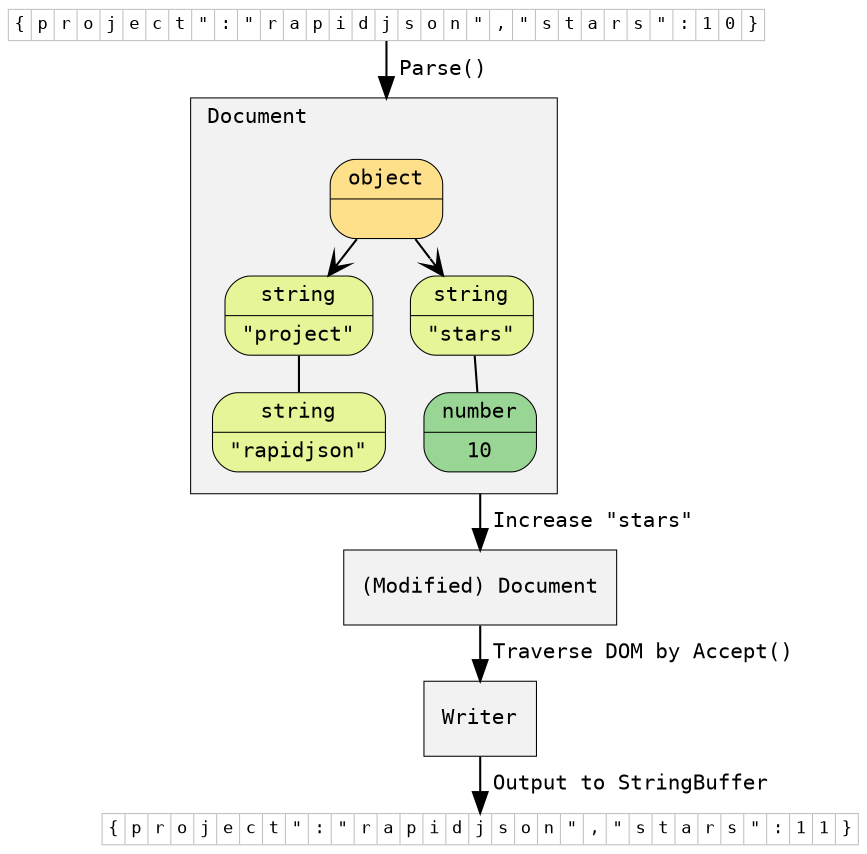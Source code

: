 digraph {
	compound=true
	fontname="Inconsolata, Consolas"
	fontsize=10
	margin="0,0"
	ranksep=0.2
	penwidth=0.5
	
	node [fontname="Inconsolata, Consolas", fontsize=10, penwidth=0.5]
	edge [fontname="Inconsolata, Consolas", fontsize=10, arrowhead=normal]

	{
		node [shape=record, fontsize="8", margin="0.04", height=0.2, color=gray]
		srcjson [label="\{|p|r|o|j|e|c|t|\"|:|\"|r|a|p|i|d|j|s|o|n|\"|,|\"|s|t|a|r|s|\"|:|1|0|\}"]
		dstjson [label="\{|p|r|o|j|e|c|t|\"|:|\"|r|a|p|i|d|j|s|o|n|\"|,|\"|s|t|a|r|s|\"|:|1|1|\}"]
	}

	{
		node [shape="box", style="filled", fillcolor="gray95"]
		Document2 [label="(Modified) Document"]
		Writer
	}

	subgraph cluster1 {
		margin="10,10"
		labeljust="left"
		label = "Document"
		style=filled
		fillcolor=gray95
		node [shape=Mrecord, style=filled, colorscheme=spectral7]
		
		root [label="{object|}", fillcolor=3]

		{			
			project [label="{string|\"project\"}", fillcolor=5]
			rapidjson [label="{string|\"rapidjson\"}", fillcolor=5]
			stars [label="{string|\"stars\"}", fillcolor=5]
			ten [label="{number|10}", fillcolor=6]
		}

		edge [arrowhead=vee]
		root -> { project; stars }

		edge [arrowhead="none"]
		project -> rapidjson
		stars -> ten
	}

	srcjson -> root [label=" Parse()", lhead="cluster1"]

	ten -> Document2 [label=" Increase \"stars\"", ltail="cluster1" ]
	Document2  -> Writer [label=" Traverse DOM by Accept()"]
	Writer -> dstjson [label=" Output to StringBuffer"]
} 
